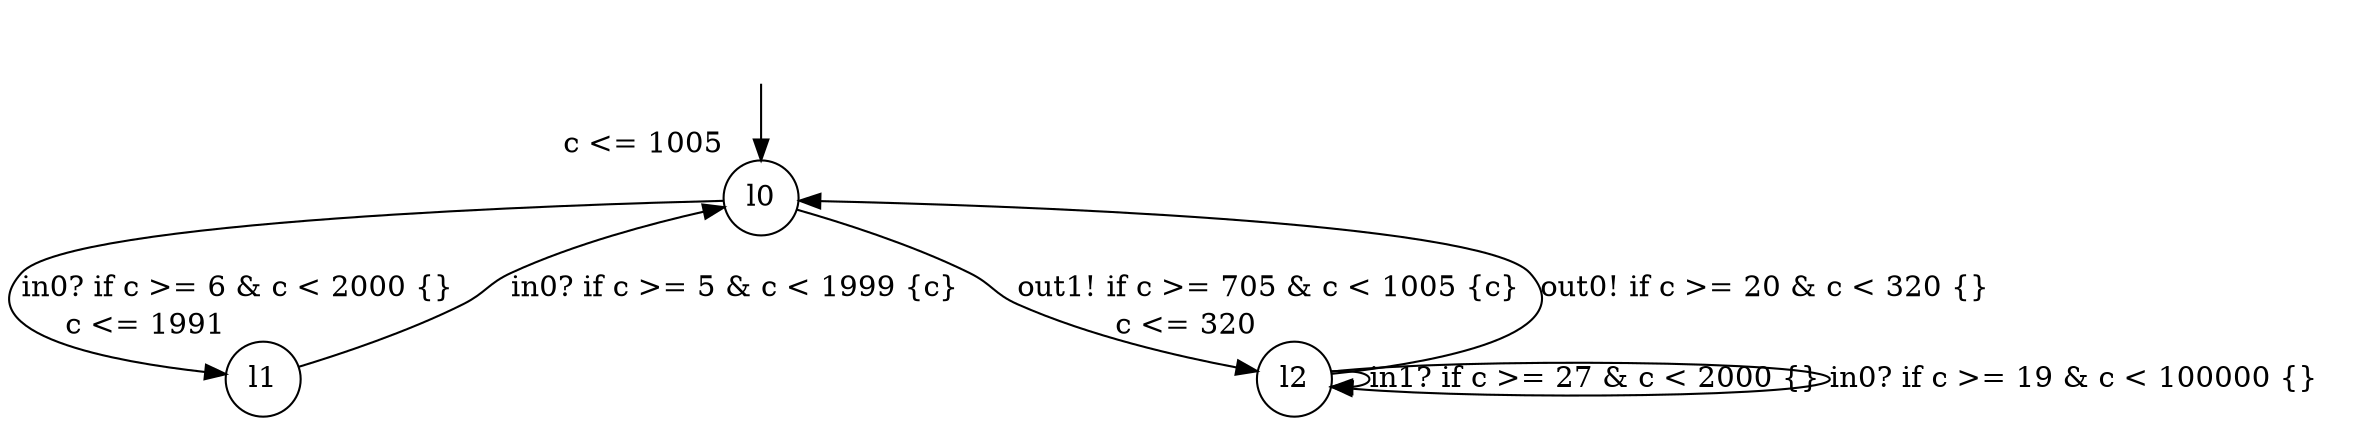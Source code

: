digraph g {
__start0 [label="" shape="none"];
l0 [shape="circle" margin=0 label="l0", xlabel="c <= 1005"];
l1 [shape="circle" margin=0 label="l1", xlabel="c <= 1991"];
l2 [shape="circle" margin=0 label="l2", xlabel="c <= 320"];
l0 -> l2 [label="out1! if c >= 705 & c < 1005 {c} "];
l0 -> l1 [label="in0? if c >= 6 & c < 2000 {} "];
l1 -> l0 [label="in0? if c >= 5 & c < 1999 {c} "];
l2 -> l2 [label="in1? if c >= 27 & c < 2000 {} "];
l2 -> l0 [label="out0! if c >= 20 & c < 320 {} "];
l2 -> l2 [label="in0? if c >= 19 & c < 100000 {} "];
__start0 -> l0;
}
